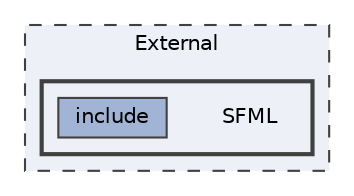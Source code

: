 digraph "External/SFML"
{
 // LATEX_PDF_SIZE
  bgcolor="transparent";
  edge [fontname=Helvetica,fontsize=10,labelfontname=Helvetica,labelfontsize=10];
  node [fontname=Helvetica,fontsize=10,shape=box,height=0.2,width=0.4];
  compound=true
  subgraph clusterdir_443fc37f241ba4018364a998c18d007b {
    graph [ bgcolor="#edf0f7", pencolor="grey25", label="External", fontname=Helvetica,fontsize=10 style="filled,dashed", URL="dir_443fc37f241ba4018364a998c18d007b.html",tooltip=""]
  subgraph clusterdir_ff6a2b712a47018547acfb9f9c336102 {
    graph [ bgcolor="#edf0f7", pencolor="grey25", label="", fontname=Helvetica,fontsize=10 style="filled,bold", URL="dir_ff6a2b712a47018547acfb9f9c336102.html",tooltip=""]
    dir_ff6a2b712a47018547acfb9f9c336102 [shape=plaintext, label="SFML"];
  dir_321863de9c20835c45112b44b6082b7e [label="include", fillcolor="#a2b4d6", color="grey25", style="filled", URL="dir_321863de9c20835c45112b44b6082b7e.html",tooltip=""];
  }
  }
}
